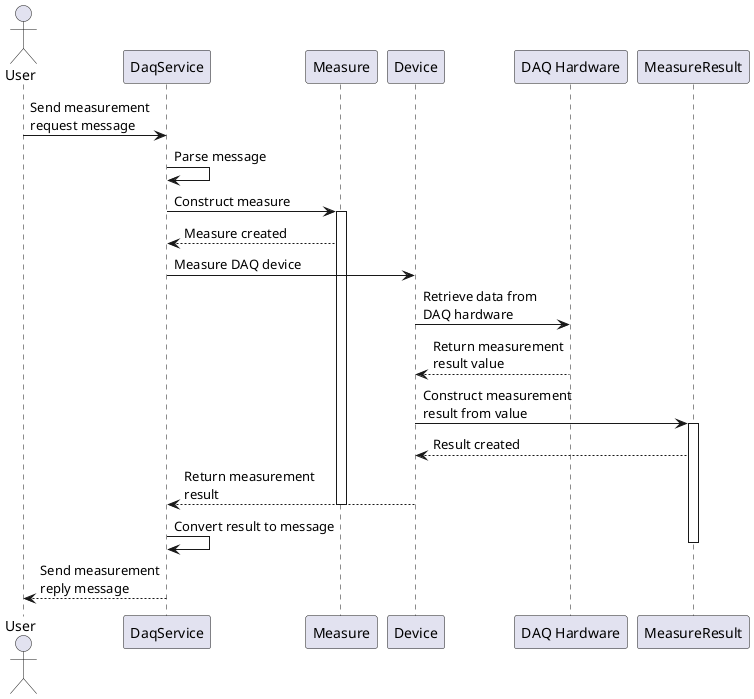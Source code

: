 @startuml

actor User
participant DaqService
participant Measure
participant Device
participant "DAQ Hardware" as daq_hw
participant MeasureResult

User -> DaqService : Send measurement\nrequest message
DaqService -> DaqService : Parse message
DaqService -> Measure : Construct measure
activate Measure
Measure --> DaqService : Measure created
DaqService -> Device : Measure DAQ device
Device -> daq_hw : Retrieve data from\nDAQ hardware
daq_hw --> Device : Return measurement\nresult value
Device -> MeasureResult : Construct measurement\nresult from value
activate MeasureResult
MeasureResult --> Device : Result created
Device --> DaqService : Return measurement\nresult
deactivate Measure
DaqService -> DaqService : Convert result to message
deactivate MeasureResult
DaqService --> User : Send measurement\nreply message

@enduml
